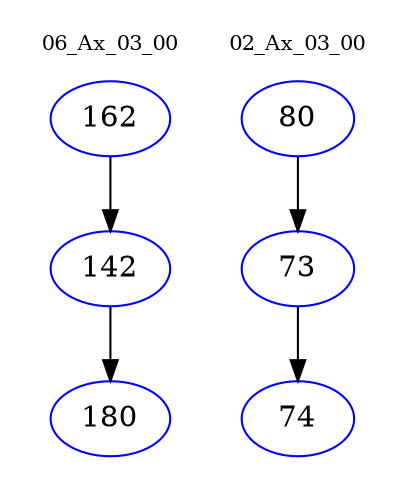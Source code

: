 digraph{
subgraph cluster_0 {
color = white
label = "06_Ax_03_00";
fontsize=10;
T0_162 [label="162", color="blue"]
T0_162 -> T0_142 [color="black"]
T0_142 [label="142", color="blue"]
T0_142 -> T0_180 [color="black"]
T0_180 [label="180", color="blue"]
}
subgraph cluster_1 {
color = white
label = "02_Ax_03_00";
fontsize=10;
T1_80 [label="80", color="blue"]
T1_80 -> T1_73 [color="black"]
T1_73 [label="73", color="blue"]
T1_73 -> T1_74 [color="black"]
T1_74 [label="74", color="blue"]
}
}

